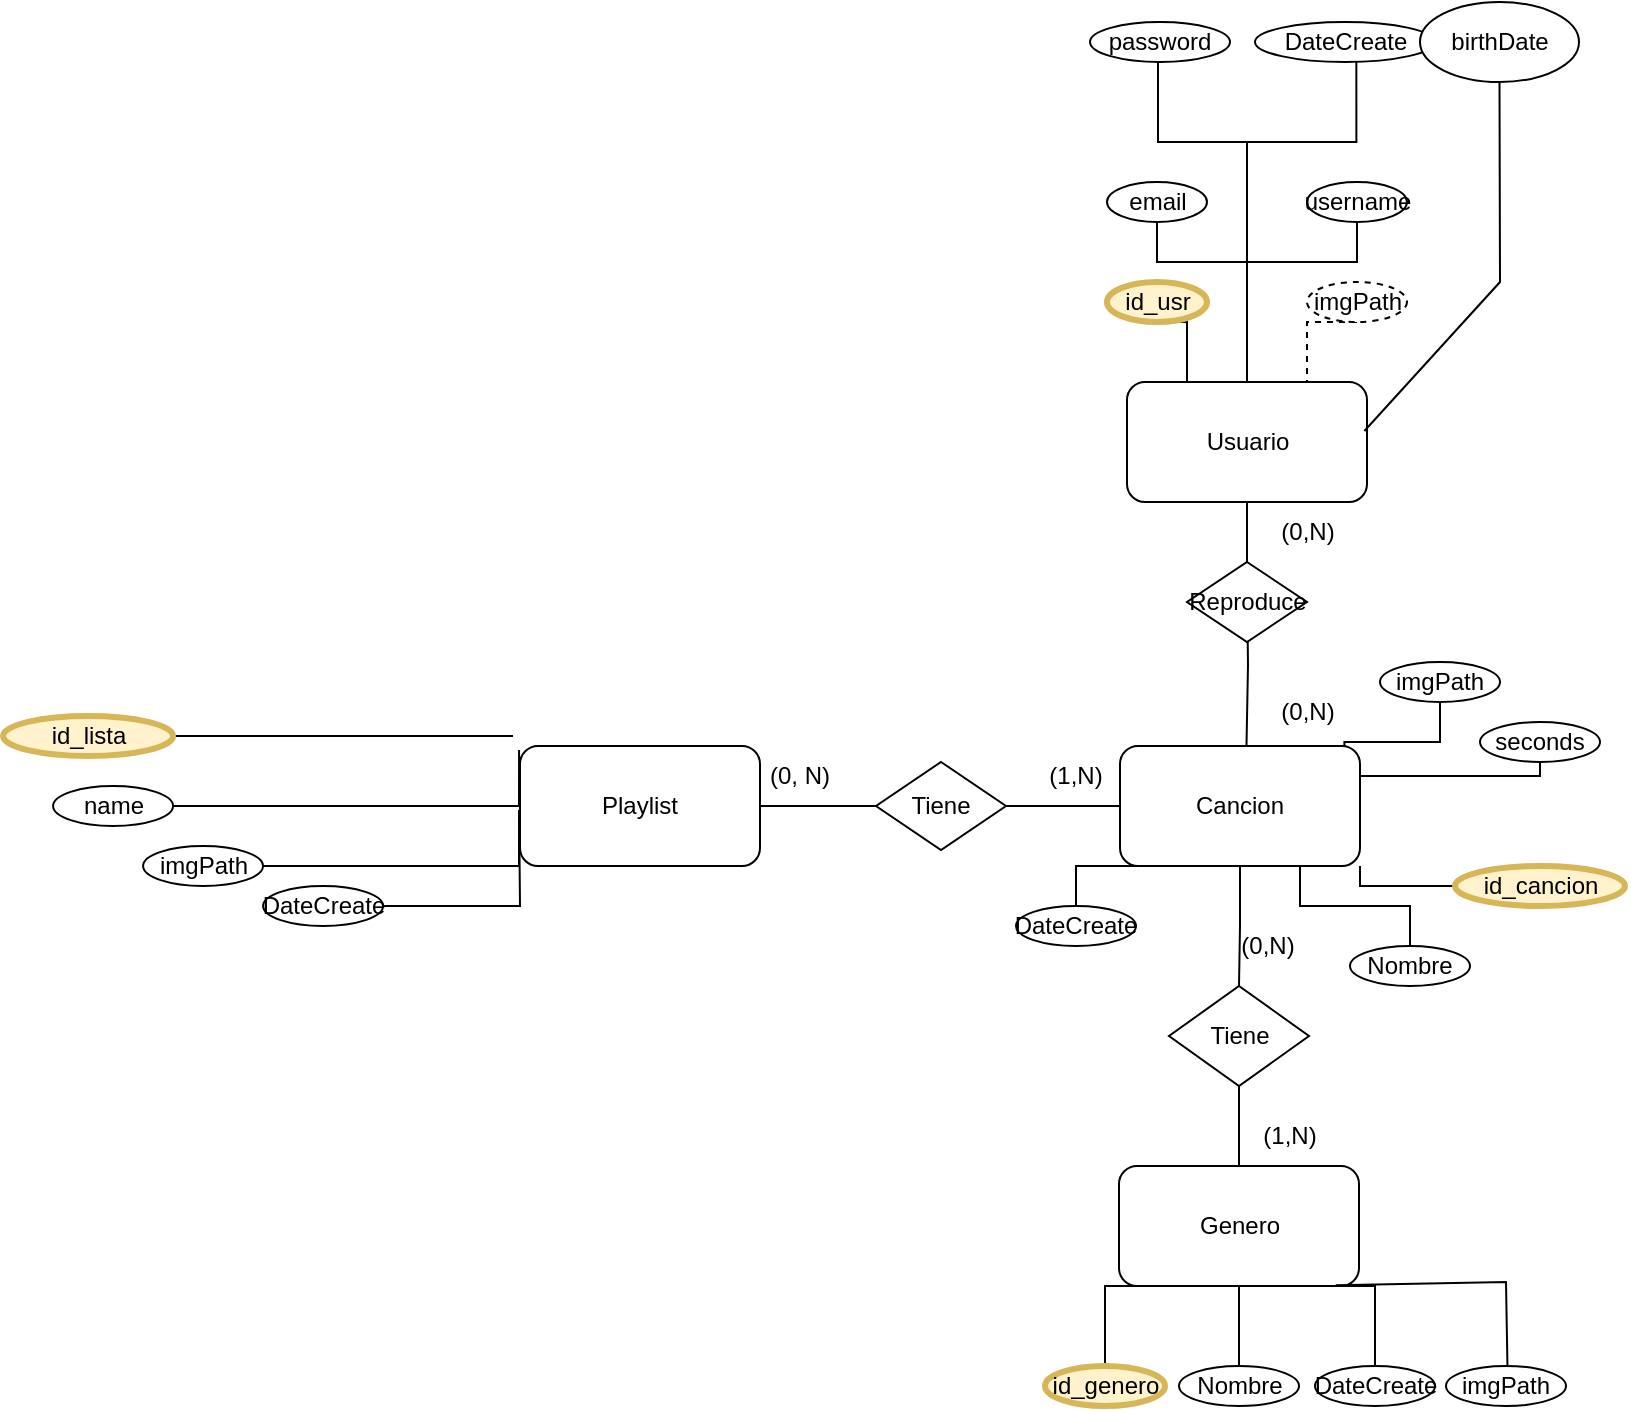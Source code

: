 <mxfile version="26.1.0">
  <diagram name="Página-1" id="abZwQnz1N0Az5m2Itx17">
    <mxGraphModel dx="3497" dy="746" grid="1" gridSize="10" guides="1" tooltips="1" connect="1" arrows="1" fold="1" page="1" pageScale="1" pageWidth="827" pageHeight="1169" math="0" shadow="0">
      <root>
        <mxCell id="0" />
        <mxCell id="1" parent="0" />
        <mxCell id="0PBlV7BTAYtjHm_tiN_W-7" style="edgeStyle=orthogonalEdgeStyle;rounded=0;orthogonalLoop=1;jettySize=auto;html=1;exitX=0.5;exitY=1;exitDx=0;exitDy=0;entryX=0.5;entryY=0;entryDx=0;entryDy=0;endArrow=none;endFill=0;" parent="1" source="gQEX54q6l4UpiiUxfmsm-6" target="fEKvC-BK4tr_WDpha1cf-1" edge="1">
          <mxGeometry relative="1" as="geometry">
            <mxPoint x="-636.5" y="360" as="targetPoint" />
          </mxGeometry>
        </mxCell>
        <mxCell id="gQEX54q6l4UpiiUxfmsm-6" value="Usuario" style="rounded=1;whiteSpace=wrap;html=1;" parent="1" vertex="1">
          <mxGeometry x="-696.5" y="250" width="120" height="60" as="geometry" />
        </mxCell>
        <mxCell id="gQEX54q6l4UpiiUxfmsm-7" style="edgeStyle=orthogonalEdgeStyle;rounded=0;orthogonalLoop=1;jettySize=auto;html=1;exitX=0.5;exitY=1;exitDx=0;exitDy=0;entryX=0.25;entryY=0;entryDx=0;entryDy=0;endArrow=none;endFill=0;" parent="1" source="gQEX54q6l4UpiiUxfmsm-8" target="gQEX54q6l4UpiiUxfmsm-6" edge="1">
          <mxGeometry relative="1" as="geometry" />
        </mxCell>
        <mxCell id="gQEX54q6l4UpiiUxfmsm-8" value="id_usr" style="ellipse;whiteSpace=wrap;html=1;fillColor=#fff2cc;strokeColor=#d6b656;strokeWidth=3;" parent="1" vertex="1">
          <mxGeometry x="-706.5" y="200" width="50" height="20" as="geometry" />
        </mxCell>
        <mxCell id="gQEX54q6l4UpiiUxfmsm-9" style="edgeStyle=orthogonalEdgeStyle;rounded=0;orthogonalLoop=1;jettySize=auto;html=1;exitX=0.5;exitY=1;exitDx=0;exitDy=0;entryX=0.5;entryY=0;entryDx=0;entryDy=0;endArrow=none;endFill=0;" parent="1" source="gQEX54q6l4UpiiUxfmsm-10" target="gQEX54q6l4UpiiUxfmsm-6" edge="1">
          <mxGeometry relative="1" as="geometry">
            <Array as="points">
              <mxPoint x="-581.5" y="190" />
              <mxPoint x="-636.5" y="190" />
            </Array>
          </mxGeometry>
        </mxCell>
        <mxCell id="gQEX54q6l4UpiiUxfmsm-10" value="username" style="ellipse;whiteSpace=wrap;html=1;strokeWidth=1;" parent="1" vertex="1">
          <mxGeometry x="-606.5" y="150" width="50" height="20" as="geometry" />
        </mxCell>
        <mxCell id="gQEX54q6l4UpiiUxfmsm-11" style="edgeStyle=orthogonalEdgeStyle;rounded=0;orthogonalLoop=1;jettySize=auto;html=1;exitX=0.5;exitY=1;exitDx=0;exitDy=0;entryX=0.75;entryY=0;entryDx=0;entryDy=0;endArrow=none;endFill=0;dashed=1;" parent="1" source="gQEX54q6l4UpiiUxfmsm-12" target="gQEX54q6l4UpiiUxfmsm-6" edge="1">
          <mxGeometry relative="1" as="geometry" />
        </mxCell>
        <mxCell id="gQEX54q6l4UpiiUxfmsm-12" value="imgPath" style="ellipse;whiteSpace=wrap;html=1;strokeWidth=1;dashed=1;" parent="1" vertex="1">
          <mxGeometry x="-606.5" y="200" width="50" height="20" as="geometry" />
        </mxCell>
        <mxCell id="gQEX54q6l4UpiiUxfmsm-15" style="edgeStyle=orthogonalEdgeStyle;rounded=0;orthogonalLoop=1;jettySize=auto;html=1;exitX=0.5;exitY=1;exitDx=0;exitDy=0;entryX=0.5;entryY=0;entryDx=0;entryDy=0;endArrow=none;endFill=0;" parent="1" source="gQEX54q6l4UpiiUxfmsm-16" target="gQEX54q6l4UpiiUxfmsm-6" edge="1">
          <mxGeometry relative="1" as="geometry">
            <Array as="points">
              <mxPoint x="-681.5" y="190" />
              <mxPoint x="-636.5" y="190" />
            </Array>
          </mxGeometry>
        </mxCell>
        <mxCell id="gQEX54q6l4UpiiUxfmsm-16" value="email" style="ellipse;whiteSpace=wrap;html=1;strokeWidth=1;" parent="1" vertex="1">
          <mxGeometry x="-706.5" y="150" width="50" height="20" as="geometry" />
        </mxCell>
        <mxCell id="gQEX54q6l4UpiiUxfmsm-17" style="edgeStyle=orthogonalEdgeStyle;rounded=0;orthogonalLoop=1;jettySize=auto;html=1;exitX=0.5;exitY=1;exitDx=0;exitDy=0;entryX=0.5;entryY=0;entryDx=0;entryDy=0;endArrow=none;endFill=0;" parent="1" source="gQEX54q6l4UpiiUxfmsm-18" target="gQEX54q6l4UpiiUxfmsm-6" edge="1">
          <mxGeometry relative="1" as="geometry">
            <Array as="points">
              <mxPoint x="-681" y="90" />
              <mxPoint x="-681" y="130" />
              <mxPoint x="-636" y="130" />
            </Array>
            <mxPoint x="-681.5" y="60.0" as="sourcePoint" />
          </mxGeometry>
        </mxCell>
        <mxCell id="gQEX54q6l4UpiiUxfmsm-18" value="password" style="ellipse;whiteSpace=wrap;html=1;strokeWidth=1;" parent="1" vertex="1">
          <mxGeometry x="-715" y="70" width="70" height="20" as="geometry" />
        </mxCell>
        <mxCell id="gQEX54q6l4UpiiUxfmsm-21" style="edgeStyle=orthogonalEdgeStyle;rounded=0;orthogonalLoop=1;jettySize=auto;html=1;exitX=0.563;exitY=0.936;exitDx=0;exitDy=0;entryX=0.5;entryY=0;entryDx=0;entryDy=0;endArrow=none;endFill=0;exitPerimeter=0;" parent="1" source="gQEX54q6l4UpiiUxfmsm-22" target="gQEX54q6l4UpiiUxfmsm-6" edge="1">
          <mxGeometry relative="1" as="geometry">
            <Array as="points">
              <mxPoint x="-582" y="130" />
              <mxPoint x="-636" y="130" />
            </Array>
            <mxPoint x="-581.5" y="60.0" as="sourcePoint" />
          </mxGeometry>
        </mxCell>
        <mxCell id="gQEX54q6l4UpiiUxfmsm-22" value="DateCreate" style="ellipse;whiteSpace=wrap;html=1;strokeWidth=1;" parent="1" vertex="1">
          <mxGeometry x="-632.5" y="70" width="90" height="20" as="geometry" />
        </mxCell>
        <mxCell id="3kQIfu9kNb-oH4Inlywl-9" style="edgeStyle=orthogonalEdgeStyle;rounded=0;orthogonalLoop=1;jettySize=auto;html=1;exitX=1;exitY=0.5;exitDx=0;exitDy=0;entryX=0;entryY=0.5;entryDx=0;entryDy=0;endArrow=none;endFill=0;" parent="1" source="gQEX54q6l4UpiiUxfmsm-51" target="3kQIfu9kNb-oH4Inlywl-7" edge="1">
          <mxGeometry relative="1" as="geometry" />
        </mxCell>
        <mxCell id="gQEX54q6l4UpiiUxfmsm-51" value="Playlist" style="rounded=1;whiteSpace=wrap;html=1;" parent="1" vertex="1">
          <mxGeometry x="-1000" y="432" width="120" height="60" as="geometry" />
        </mxCell>
        <mxCell id="gQEX54q6l4UpiiUxfmsm-98" style="edgeStyle=orthogonalEdgeStyle;rounded=0;orthogonalLoop=1;jettySize=auto;html=1;entryX=0.5;entryY=0;entryDx=0;entryDy=0;endArrow=none;endFill=0;" parent="1" source="gQEX54q6l4UpiiUxfmsm-53" target="gQEX54q6l4UpiiUxfmsm-97" edge="1">
          <mxGeometry relative="1" as="geometry" />
        </mxCell>
        <mxCell id="HJFNkIE9E237Pmig1SJd-1" style="edgeStyle=orthogonalEdgeStyle;rounded=0;orthogonalLoop=1;jettySize=auto;html=1;exitX=1;exitY=0.25;exitDx=0;exitDy=0;entryX=0.5;entryY=1;entryDx=0;entryDy=0;endArrow=none;endFill=0;" parent="1" source="gQEX54q6l4UpiiUxfmsm-53" target="gQEX54q6l4UpiiUxfmsm-82" edge="1">
          <mxGeometry relative="1" as="geometry">
            <Array as="points">
              <mxPoint x="-490" y="447" />
            </Array>
          </mxGeometry>
        </mxCell>
        <mxCell id="gQEX54q6l4UpiiUxfmsm-53" value="Cancion" style="rounded=1;whiteSpace=wrap;html=1;" parent="1" vertex="1">
          <mxGeometry x="-700" y="432" width="120" height="60" as="geometry" />
        </mxCell>
        <mxCell id="0PBlV7BTAYtjHm_tiN_W-31" style="edgeStyle=orthogonalEdgeStyle;rounded=0;orthogonalLoop=1;jettySize=auto;html=1;exitX=1;exitY=0.5;exitDx=0;exitDy=0;endArrow=none;endFill=0;" parent="1" source="gQEX54q6l4UpiiUxfmsm-64" edge="1">
          <mxGeometry relative="1" as="geometry">
            <Array as="points">
              <mxPoint x="-1003.46" y="427" />
            </Array>
            <mxPoint x="-1003.46" y="427" as="targetPoint" />
          </mxGeometry>
        </mxCell>
        <mxCell id="gQEX54q6l4UpiiUxfmsm-64" value="id_lista" style="ellipse;whiteSpace=wrap;html=1;fillColor=#fff2cc;strokeColor=#d6b656;strokeWidth=3;" parent="1" vertex="1">
          <mxGeometry x="-1258.46" y="417" width="85" height="20" as="geometry" />
        </mxCell>
        <mxCell id="3kQIfu9kNb-oH4Inlywl-2" style="edgeStyle=orthogonalEdgeStyle;rounded=0;orthogonalLoop=1;jettySize=auto;html=1;exitX=1;exitY=0.5;exitDx=0;exitDy=0;entryX=0;entryY=1;entryDx=0;entryDy=0;endArrow=none;endFill=0;" parent="1" source="gQEX54q6l4UpiiUxfmsm-68" edge="1">
          <mxGeometry relative="1" as="geometry">
            <Array as="points">
              <mxPoint x="-1000.46" y="492" />
            </Array>
            <mxPoint x="-1000.46" y="464" as="targetPoint" />
          </mxGeometry>
        </mxCell>
        <mxCell id="gQEX54q6l4UpiiUxfmsm-68" value="imgPath" style="ellipse;whiteSpace=wrap;html=1;strokeWidth=1;" parent="1" vertex="1">
          <mxGeometry x="-1188.46" y="482" width="60" height="20" as="geometry" />
        </mxCell>
        <mxCell id="gQEX54q6l4UpiiUxfmsm-85" style="edgeStyle=orthogonalEdgeStyle;rounded=0;orthogonalLoop=1;jettySize=auto;html=1;exitX=1;exitY=0.5;exitDx=0;exitDy=0;endArrow=none;endFill=0;entryX=0;entryY=0.5;entryDx=0;entryDy=0;" parent="1" source="gQEX54q6l4UpiiUxfmsm-80" edge="1">
          <mxGeometry relative="1" as="geometry">
            <mxPoint x="-1000.46" y="434" as="targetPoint" />
            <Array as="points">
              <mxPoint x="-1000.46" y="462" />
            </Array>
          </mxGeometry>
        </mxCell>
        <mxCell id="gQEX54q6l4UpiiUxfmsm-80" value="name" style="ellipse;whiteSpace=wrap;html=1;strokeWidth=1;" parent="1" vertex="1">
          <mxGeometry x="-1233.46" y="452" width="60" height="20" as="geometry" />
        </mxCell>
        <mxCell id="3kQIfu9kNb-oH4Inlywl-3" style="edgeStyle=orthogonalEdgeStyle;rounded=0;orthogonalLoop=1;jettySize=auto;html=1;exitX=1;exitY=0.5;exitDx=0;exitDy=0;entryX=0;entryY=1;entryDx=0;entryDy=0;endArrow=none;endFill=0;" parent="1" source="gQEX54q6l4UpiiUxfmsm-81" edge="1">
          <mxGeometry relative="1" as="geometry">
            <mxPoint x="-1000.46" y="464" as="targetPoint" />
          </mxGeometry>
        </mxCell>
        <mxCell id="gQEX54q6l4UpiiUxfmsm-81" value="DateCreate" style="ellipse;whiteSpace=wrap;html=1;strokeWidth=1;" parent="1" vertex="1">
          <mxGeometry x="-1128.46" y="502" width="60" height="20" as="geometry" />
        </mxCell>
        <mxCell id="gQEX54q6l4UpiiUxfmsm-82" value="seconds" style="ellipse;whiteSpace=wrap;html=1;strokeWidth=1;" parent="1" vertex="1">
          <mxGeometry x="-520" y="420" width="60" height="20" as="geometry" />
        </mxCell>
        <mxCell id="gQEX54q6l4UpiiUxfmsm-90" value="Genero" style="rounded=1;whiteSpace=wrap;html=1;" parent="1" vertex="1">
          <mxGeometry x="-700.5" y="642" width="120" height="60" as="geometry" />
        </mxCell>
        <mxCell id="gQEX54q6l4UpiiUxfmsm-91" style="edgeStyle=orthogonalEdgeStyle;rounded=0;orthogonalLoop=1;jettySize=auto;html=1;exitX=0.5;exitY=0;exitDx=0;exitDy=0;entryX=0.75;entryY=1;entryDx=0;entryDy=0;endArrow=none;endFill=0;" parent="1" source="gQEX54q6l4UpiiUxfmsm-92" target="gQEX54q6l4UpiiUxfmsm-90" edge="1">
          <mxGeometry relative="1" as="geometry">
            <Array as="points">
              <mxPoint x="-572.5" y="702" />
            </Array>
          </mxGeometry>
        </mxCell>
        <mxCell id="gQEX54q6l4UpiiUxfmsm-92" value="DateCreate" style="ellipse;whiteSpace=wrap;html=1;strokeWidth=1;" parent="1" vertex="1">
          <mxGeometry x="-602.5" y="742" width="60" height="20" as="geometry" />
        </mxCell>
        <mxCell id="gQEX54q6l4UpiiUxfmsm-93" style="edgeStyle=orthogonalEdgeStyle;rounded=0;orthogonalLoop=1;jettySize=auto;html=1;exitX=0.5;exitY=0;exitDx=0;exitDy=0;entryX=0.5;entryY=1;entryDx=0;entryDy=0;endArrow=none;endFill=0;" parent="1" source="gQEX54q6l4UpiiUxfmsm-94" target="gQEX54q6l4UpiiUxfmsm-90" edge="1">
          <mxGeometry relative="1" as="geometry" />
        </mxCell>
        <mxCell id="gQEX54q6l4UpiiUxfmsm-94" value="Nombre" style="ellipse;whiteSpace=wrap;html=1;strokeWidth=1;" parent="1" vertex="1">
          <mxGeometry x="-670.5" y="742" width="60" height="20" as="geometry" />
        </mxCell>
        <mxCell id="gQEX54q6l4UpiiUxfmsm-95" style="edgeStyle=orthogonalEdgeStyle;rounded=0;orthogonalLoop=1;jettySize=auto;html=1;exitX=0.5;exitY=0;exitDx=0;exitDy=0;entryX=0.25;entryY=1;entryDx=0;entryDy=0;endArrow=none;endFill=0;" parent="1" source="gQEX54q6l4UpiiUxfmsm-96" target="gQEX54q6l4UpiiUxfmsm-90" edge="1">
          <mxGeometry relative="1" as="geometry">
            <Array as="points">
              <mxPoint x="-707.5" y="702" />
            </Array>
          </mxGeometry>
        </mxCell>
        <mxCell id="gQEX54q6l4UpiiUxfmsm-96" value="id_genero" style="ellipse;whiteSpace=wrap;html=1;fillColor=#fff2cc;strokeColor=#d6b656;strokeWidth=3;" parent="1" vertex="1">
          <mxGeometry x="-737.5" y="742" width="60" height="20" as="geometry" />
        </mxCell>
        <mxCell id="gQEX54q6l4UpiiUxfmsm-99" style="edgeStyle=orthogonalEdgeStyle;rounded=0;orthogonalLoop=1;jettySize=auto;html=1;exitX=0.5;exitY=1;exitDx=0;exitDy=0;entryX=0.5;entryY=0;entryDx=0;entryDy=0;endArrow=none;endFill=0;" parent="1" source="gQEX54q6l4UpiiUxfmsm-97" target="gQEX54q6l4UpiiUxfmsm-90" edge="1">
          <mxGeometry relative="1" as="geometry" />
        </mxCell>
        <mxCell id="gQEX54q6l4UpiiUxfmsm-97" value="Tiene" style="rhombus;whiteSpace=wrap;html=1;" parent="1" vertex="1">
          <mxGeometry x="-675.5" y="552" width="70" height="50" as="geometry" />
        </mxCell>
        <mxCell id="gQEX54q6l4UpiiUxfmsm-100" value="(1,N)" style="text;html=1;align=center;verticalAlign=middle;whiteSpace=wrap;rounded=0;" parent="1" vertex="1">
          <mxGeometry x="-645" y="612" width="60" height="30" as="geometry" />
        </mxCell>
        <mxCell id="gQEX54q6l4UpiiUxfmsm-101" value="(0,N)" style="text;html=1;align=center;verticalAlign=middle;whiteSpace=wrap;rounded=0;" parent="1" vertex="1">
          <mxGeometry x="-656.5" y="522" width="60" height="20" as="geometry" />
        </mxCell>
        <mxCell id="0PBlV7BTAYtjHm_tiN_W-26" value="(0,N)" style="text;html=1;align=center;verticalAlign=middle;whiteSpace=wrap;rounded=0;" parent="1" vertex="1">
          <mxGeometry x="-636" y="400" width="60" height="30" as="geometry" />
        </mxCell>
        <mxCell id="3kQIfu9kNb-oH4Inlywl-8" style="edgeStyle=orthogonalEdgeStyle;rounded=0;orthogonalLoop=1;jettySize=auto;html=1;exitX=1;exitY=0.5;exitDx=0;exitDy=0;entryX=0;entryY=0.5;entryDx=0;entryDy=0;endArrow=none;endFill=0;" parent="1" source="3kQIfu9kNb-oH4Inlywl-7" target="gQEX54q6l4UpiiUxfmsm-53" edge="1">
          <mxGeometry relative="1" as="geometry" />
        </mxCell>
        <mxCell id="3kQIfu9kNb-oH4Inlywl-7" value="Tiene" style="rhombus;whiteSpace=wrap;html=1;" parent="1" vertex="1">
          <mxGeometry x="-822" y="440" width="65" height="44" as="geometry" />
        </mxCell>
        <mxCell id="3kQIfu9kNb-oH4Inlywl-10" value="(1,N)" style="text;html=1;align=center;verticalAlign=middle;whiteSpace=wrap;rounded=0;" parent="1" vertex="1">
          <mxGeometry x="-752" y="432" width="60" height="30" as="geometry" />
        </mxCell>
        <mxCell id="3kQIfu9kNb-oH4Inlywl-11" value="(0, N)" style="text;html=1;align=center;verticalAlign=middle;whiteSpace=wrap;rounded=0;" parent="1" vertex="1">
          <mxGeometry x="-890" y="432" width="60" height="30" as="geometry" />
        </mxCell>
        <mxCell id="fEKvC-BK4tr_WDpha1cf-2" style="edgeStyle=orthogonalEdgeStyle;rounded=0;orthogonalLoop=1;jettySize=auto;html=1;exitX=0.5;exitY=1;exitDx=0;exitDy=0;entryX=0.527;entryY=0.004;entryDx=0;entryDy=0;endArrow=none;startFill=0;entryPerimeter=0;" parent="1" target="gQEX54q6l4UpiiUxfmsm-53" edge="1">
          <mxGeometry relative="1" as="geometry">
            <mxPoint x="-636.5" y="350" as="sourcePoint" />
            <mxPoint x="-636.0" y="430" as="targetPoint" />
          </mxGeometry>
        </mxCell>
        <mxCell id="fEKvC-BK4tr_WDpha1cf-1" value="Reproduce" style="rhombus;whiteSpace=wrap;html=1;" parent="1" vertex="1">
          <mxGeometry x="-666.5" y="340" width="60" height="40" as="geometry" />
        </mxCell>
        <mxCell id="fEKvC-BK4tr_WDpha1cf-3" value="(0,N)" style="text;html=1;align=center;verticalAlign=middle;whiteSpace=wrap;rounded=0;" parent="1" vertex="1">
          <mxGeometry x="-636.5" y="310" width="60" height="30" as="geometry" />
        </mxCell>
        <mxCell id="Oi3UFVG6_ky2xyvew6qk-2" value="birthDate" style="ellipse;whiteSpace=wrap;html=1;" parent="1" vertex="1">
          <mxGeometry x="-550" y="60" width="79.5" height="40" as="geometry" />
        </mxCell>
        <mxCell id="Oi3UFVG6_ky2xyvew6qk-3" value="" style="endArrow=none;html=1;rounded=0;entryX=0.5;entryY=1;entryDx=0;entryDy=0;exitX=0.989;exitY=0.408;exitDx=0;exitDy=0;exitPerimeter=0;" parent="1" source="gQEX54q6l4UpiiUxfmsm-6" target="Oi3UFVG6_ky2xyvew6qk-2" edge="1">
          <mxGeometry width="50" height="50" relative="1" as="geometry">
            <mxPoint x="-530" y="200" as="sourcePoint" />
            <mxPoint x="-480" y="150" as="targetPoint" />
            <Array as="points">
              <mxPoint x="-510" y="200" />
            </Array>
          </mxGeometry>
        </mxCell>
        <mxCell id="Oi3UFVG6_ky2xyvew6qk-13" style="edgeStyle=orthogonalEdgeStyle;rounded=0;orthogonalLoop=1;jettySize=auto;html=1;exitX=0;exitY=0.5;exitDx=0;exitDy=0;entryX=1;entryY=1;entryDx=0;entryDy=0;endArrow=none;startFill=0;" parent="1" source="Oi3UFVG6_ky2xyvew6qk-5" target="gQEX54q6l4UpiiUxfmsm-53" edge="1">
          <mxGeometry relative="1" as="geometry">
            <Array as="points">
              <mxPoint x="-580" y="502" />
            </Array>
          </mxGeometry>
        </mxCell>
        <mxCell id="Oi3UFVG6_ky2xyvew6qk-5" value="id_cancion" style="ellipse;whiteSpace=wrap;html=1;fillColor=#fff2cc;strokeColor=#d6b656;strokeWidth=3;" parent="1" vertex="1">
          <mxGeometry x="-532.5" y="492" width="85" height="20" as="geometry" />
        </mxCell>
        <mxCell id="Oi3UFVG6_ky2xyvew6qk-6" value="imgPath" style="ellipse;whiteSpace=wrap;html=1;strokeWidth=1;" parent="1" vertex="1">
          <mxGeometry x="-570" y="390" width="60" height="20" as="geometry" />
        </mxCell>
        <mxCell id="Oi3UFVG6_ky2xyvew6qk-15" style="edgeStyle=orthogonalEdgeStyle;rounded=0;orthogonalLoop=1;jettySize=auto;html=1;exitX=0.5;exitY=0;exitDx=0;exitDy=0;entryX=0.75;entryY=1;entryDx=0;entryDy=0;endArrow=none;startFill=0;" parent="1" source="Oi3UFVG6_ky2xyvew6qk-7" target="gQEX54q6l4UpiiUxfmsm-53" edge="1">
          <mxGeometry relative="1" as="geometry" />
        </mxCell>
        <mxCell id="Oi3UFVG6_ky2xyvew6qk-7" value="Nombre" style="ellipse;whiteSpace=wrap;html=1;strokeWidth=1;" parent="1" vertex="1">
          <mxGeometry x="-585" y="532" width="60" height="20" as="geometry" />
        </mxCell>
        <mxCell id="Oi3UFVG6_ky2xyvew6qk-8" value="DateCreate" style="ellipse;whiteSpace=wrap;html=1;strokeWidth=1;" parent="1" vertex="1">
          <mxGeometry x="-752" y="512" width="60" height="20" as="geometry" />
        </mxCell>
        <mxCell id="Oi3UFVG6_ky2xyvew6qk-14" style="edgeStyle=orthogonalEdgeStyle;rounded=0;orthogonalLoop=1;jettySize=auto;html=1;exitX=0.5;exitY=0;exitDx=0;exitDy=0;entryX=0.223;entryY=0.99;entryDx=0;entryDy=0;entryPerimeter=0;endArrow=none;startFill=0;" parent="1" source="Oi3UFVG6_ky2xyvew6qk-8" target="gQEX54q6l4UpiiUxfmsm-53" edge="1">
          <mxGeometry relative="1" as="geometry" />
        </mxCell>
        <mxCell id="Oi3UFVG6_ky2xyvew6qk-16" style="edgeStyle=orthogonalEdgeStyle;rounded=0;orthogonalLoop=1;jettySize=auto;html=1;exitX=0.5;exitY=1;exitDx=0;exitDy=0;entryX=0.935;entryY=0.008;entryDx=0;entryDy=0;entryPerimeter=0;endArrow=none;startFill=0;" parent="1" source="Oi3UFVG6_ky2xyvew6qk-6" target="gQEX54q6l4UpiiUxfmsm-53" edge="1">
          <mxGeometry relative="1" as="geometry" />
        </mxCell>
        <mxCell id="Oi3UFVG6_ky2xyvew6qk-17" value="imgPath" style="ellipse;whiteSpace=wrap;html=1;strokeWidth=1;" parent="1" vertex="1">
          <mxGeometry x="-537" y="742" width="60" height="20" as="geometry" />
        </mxCell>
        <mxCell id="Oi3UFVG6_ky2xyvew6qk-18" value="" style="endArrow=none;html=1;rounded=0;entryX=0.512;entryY=-0.01;entryDx=0;entryDy=0;entryPerimeter=0;exitX=0.903;exitY=0.993;exitDx=0;exitDy=0;exitPerimeter=0;" parent="1" source="gQEX54q6l4UpiiUxfmsm-90" target="Oi3UFVG6_ky2xyvew6qk-17" edge="1">
          <mxGeometry width="50" height="50" relative="1" as="geometry">
            <mxPoint x="-507" y="700" as="sourcePoint" />
            <mxPoint x="-510" y="740" as="targetPoint" />
            <Array as="points">
              <mxPoint x="-507" y="700" />
            </Array>
          </mxGeometry>
        </mxCell>
      </root>
    </mxGraphModel>
  </diagram>
</mxfile>
